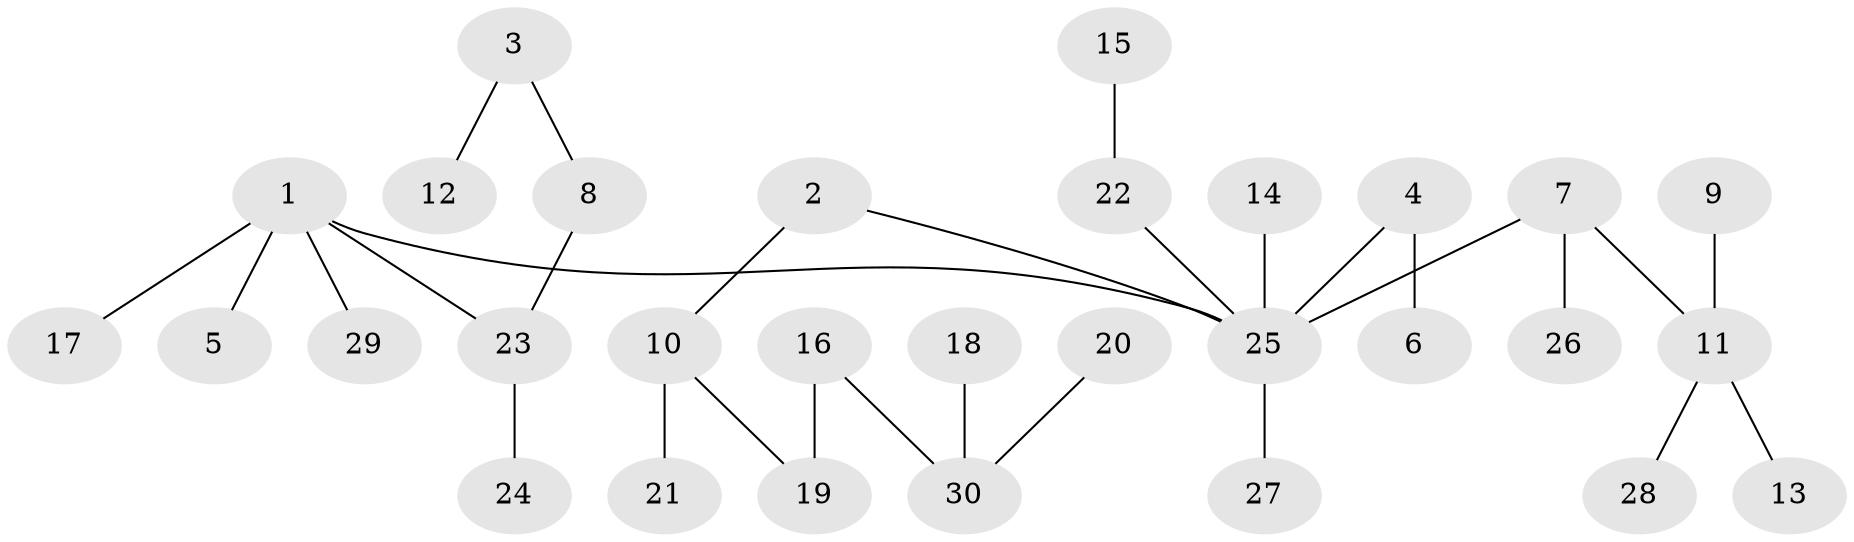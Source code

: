 // original degree distribution, {9: 0.01694915254237288, 5: 0.05084745762711865, 3: 0.11864406779661017, 2: 0.288135593220339, 1: 0.4915254237288136, 4: 0.03389830508474576}
// Generated by graph-tools (version 1.1) at 2025/02/03/09/25 03:02:28]
// undirected, 30 vertices, 29 edges
graph export_dot {
graph [start="1"]
  node [color=gray90,style=filled];
  1;
  2;
  3;
  4;
  5;
  6;
  7;
  8;
  9;
  10;
  11;
  12;
  13;
  14;
  15;
  16;
  17;
  18;
  19;
  20;
  21;
  22;
  23;
  24;
  25;
  26;
  27;
  28;
  29;
  30;
  1 -- 5 [weight=1.0];
  1 -- 17 [weight=1.0];
  1 -- 23 [weight=1.0];
  1 -- 25 [weight=1.0];
  1 -- 29 [weight=1.0];
  2 -- 10 [weight=1.0];
  2 -- 25 [weight=1.0];
  3 -- 8 [weight=1.0];
  3 -- 12 [weight=1.0];
  4 -- 6 [weight=1.0];
  4 -- 25 [weight=1.0];
  7 -- 11 [weight=1.0];
  7 -- 25 [weight=1.0];
  7 -- 26 [weight=1.0];
  8 -- 23 [weight=1.0];
  9 -- 11 [weight=1.0];
  10 -- 19 [weight=1.0];
  10 -- 21 [weight=1.0];
  11 -- 13 [weight=1.0];
  11 -- 28 [weight=1.0];
  14 -- 25 [weight=1.0];
  15 -- 22 [weight=1.0];
  16 -- 19 [weight=1.0];
  16 -- 30 [weight=1.0];
  18 -- 30 [weight=1.0];
  20 -- 30 [weight=1.0];
  22 -- 25 [weight=1.0];
  23 -- 24 [weight=1.0];
  25 -- 27 [weight=1.0];
}
